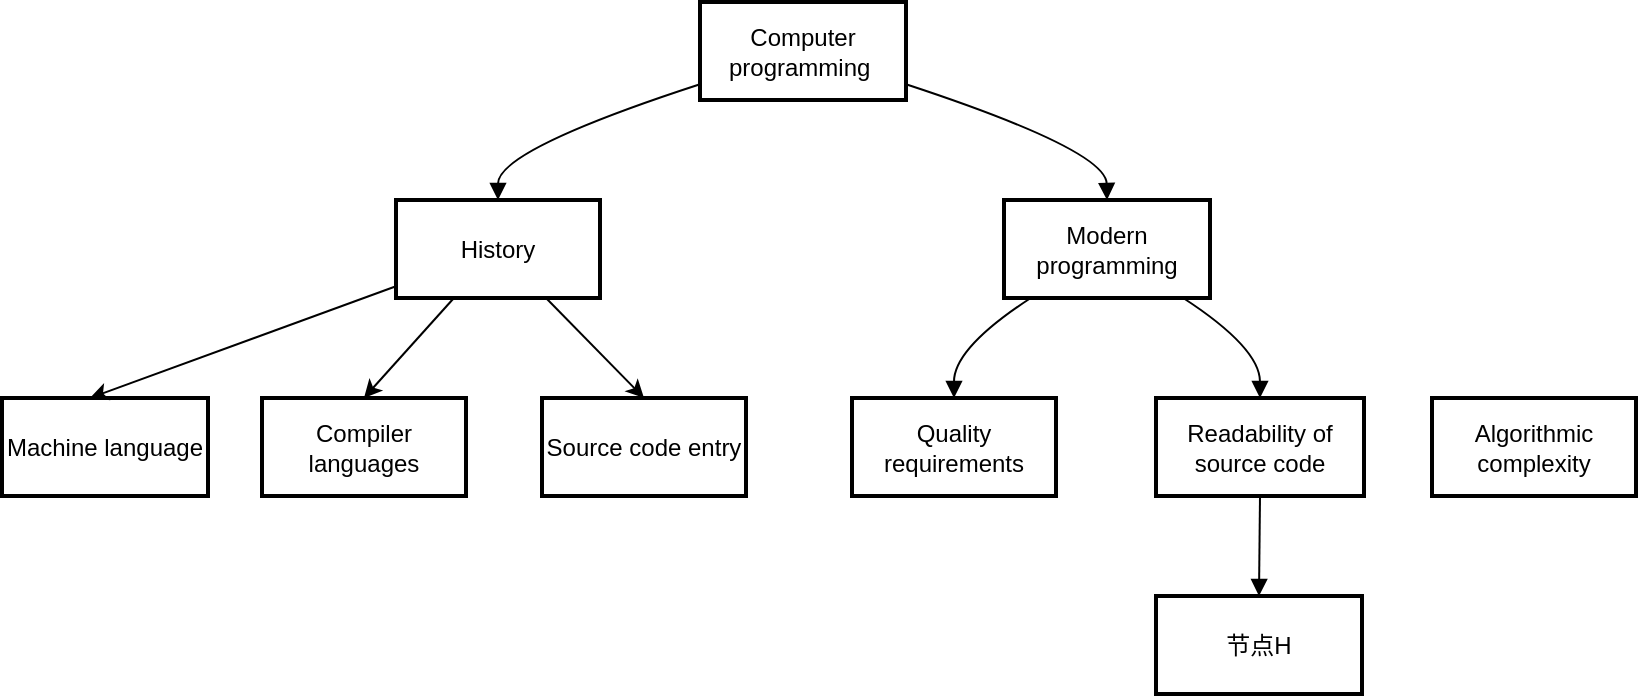<mxfile version="24.7.17">
  <diagram name="第 1 页" id="sbbsScFmpUs__Dtvj5mE">
    <mxGraphModel dx="1687" dy="908" grid="1" gridSize="10" guides="1" tooltips="1" connect="1" arrows="1" fold="1" page="1" pageScale="1" pageWidth="827" pageHeight="1169" math="0" shadow="0">
      <root>
        <mxCell id="0" />
        <mxCell id="1" parent="0" />
        <mxCell id="2" value="Computer programming " style="whiteSpace=wrap;strokeWidth=2;" parent="1" vertex="1">
          <mxGeometry x="359" y="120" width="103" height="49" as="geometry" />
        </mxCell>
        <mxCell id="3" value="History" style="whiteSpace=wrap;strokeWidth=2;" parent="1" vertex="1">
          <mxGeometry x="207" y="219" width="102" height="49" as="geometry" />
        </mxCell>
        <mxCell id="4" value="Modern programming" style="whiteSpace=wrap;strokeWidth=2;" parent="1" vertex="1">
          <mxGeometry x="511" y="219" width="103" height="49" as="geometry" />
        </mxCell>
        <mxCell id="5" value="Machine language" style="whiteSpace=wrap;strokeWidth=2;" parent="1" vertex="1">
          <mxGeometry x="10" y="318" width="103" height="49" as="geometry" />
        </mxCell>
        <mxCell id="6" value="Compiler languages" style="whiteSpace=wrap;strokeWidth=2;" parent="1" vertex="1">
          <mxGeometry x="140" y="318" width="102" height="49" as="geometry" />
        </mxCell>
        <mxCell id="7" value="Quality requirements" style="whiteSpace=wrap;strokeWidth=2;" parent="1" vertex="1">
          <mxGeometry x="435" y="318" width="102" height="49" as="geometry" />
        </mxCell>
        <mxCell id="8" value="Readability of source code" style="whiteSpace=wrap;strokeWidth=2;" parent="1" vertex="1">
          <mxGeometry x="587" y="318" width="104" height="49" as="geometry" />
        </mxCell>
        <mxCell id="9" value="节点H" style="whiteSpace=wrap;strokeWidth=2;" parent="1" vertex="1">
          <mxGeometry x="587" y="417" width="103" height="49" as="geometry" />
        </mxCell>
        <mxCell id="10" value="" style="curved=1;startArrow=none;endArrow=block;exitX=0;exitY=0.84;entryX=0.5;entryY=0;" parent="1" source="2" target="3" edge="1">
          <mxGeometry relative="1" as="geometry">
            <Array as="points">
              <mxPoint x="258" y="194" />
            </Array>
          </mxGeometry>
        </mxCell>
        <mxCell id="11" value="" style="curved=1;startArrow=none;endArrow=block;exitX=1;exitY=0.84;entryX=0.5;entryY=0;" parent="1" source="2" target="4" edge="1">
          <mxGeometry relative="1" as="geometry">
            <Array as="points">
              <mxPoint x="562" y="194" />
            </Array>
          </mxGeometry>
        </mxCell>
        <mxCell id="14" value="" style="curved=1;startArrow=none;endArrow=block;exitX=0.13;exitY=1;entryX=0.5;entryY=0;" parent="1" source="4" target="7" edge="1">
          <mxGeometry relative="1" as="geometry">
            <Array as="points">
              <mxPoint x="486" y="293" />
            </Array>
          </mxGeometry>
        </mxCell>
        <mxCell id="15" value="" style="curved=1;startArrow=none;endArrow=block;exitX=0.87;exitY=1;entryX=0.5;entryY=0;" parent="1" source="4" target="8" edge="1">
          <mxGeometry relative="1" as="geometry">
            <Array as="points">
              <mxPoint x="639" y="293" />
            </Array>
          </mxGeometry>
        </mxCell>
        <mxCell id="16" value="" style="curved=1;startArrow=none;endArrow=block;exitX=0.5;exitY=1;entryX=0.5;entryY=0;" parent="1" source="8" target="9" edge="1">
          <mxGeometry relative="1" as="geometry">
            <Array as="points" />
          </mxGeometry>
        </mxCell>
        <mxCell id="xgrZuWi4colPHlhdQ5FL-16" value="Source code entry" style="whiteSpace=wrap;strokeWidth=2;" vertex="1" parent="1">
          <mxGeometry x="280" y="318" width="102" height="49" as="geometry" />
        </mxCell>
        <mxCell id="xgrZuWi4colPHlhdQ5FL-17" value="" style="endArrow=classic;html=1;rounded=0;entryX=0.427;entryY=0;entryDx=0;entryDy=0;entryPerimeter=0;" edge="1" parent="1" source="3" target="5">
          <mxGeometry width="50" height="50" relative="1" as="geometry">
            <mxPoint x="220" y="270" as="sourcePoint" />
            <mxPoint x="140" y="170" as="targetPoint" />
          </mxGeometry>
        </mxCell>
        <mxCell id="xgrZuWi4colPHlhdQ5FL-18" value="" style="endArrow=classic;html=1;rounded=0;entryX=0.5;entryY=0;entryDx=0;entryDy=0;" edge="1" parent="1" source="3" target="6">
          <mxGeometry width="50" height="50" relative="1" as="geometry">
            <mxPoint x="256.02" y="418" as="sourcePoint" />
            <mxPoint x="90.02" y="466" as="targetPoint" />
          </mxGeometry>
        </mxCell>
        <mxCell id="xgrZuWi4colPHlhdQ5FL-19" value="" style="endArrow=classic;html=1;rounded=0;entryX=0.5;entryY=0;entryDx=0;entryDy=0;" edge="1" parent="1" source="3" target="xgrZuWi4colPHlhdQ5FL-16">
          <mxGeometry width="50" height="50" relative="1" as="geometry">
            <mxPoint x="280" y="290" as="sourcePoint" />
            <mxPoint x="320" y="210" as="targetPoint" />
          </mxGeometry>
        </mxCell>
        <mxCell id="xgrZuWi4colPHlhdQ5FL-20" value="Algorithmic complexity" style="whiteSpace=wrap;strokeWidth=2;" vertex="1" parent="1">
          <mxGeometry x="725" y="318" width="102" height="49" as="geometry" />
        </mxCell>
      </root>
    </mxGraphModel>
  </diagram>
</mxfile>
